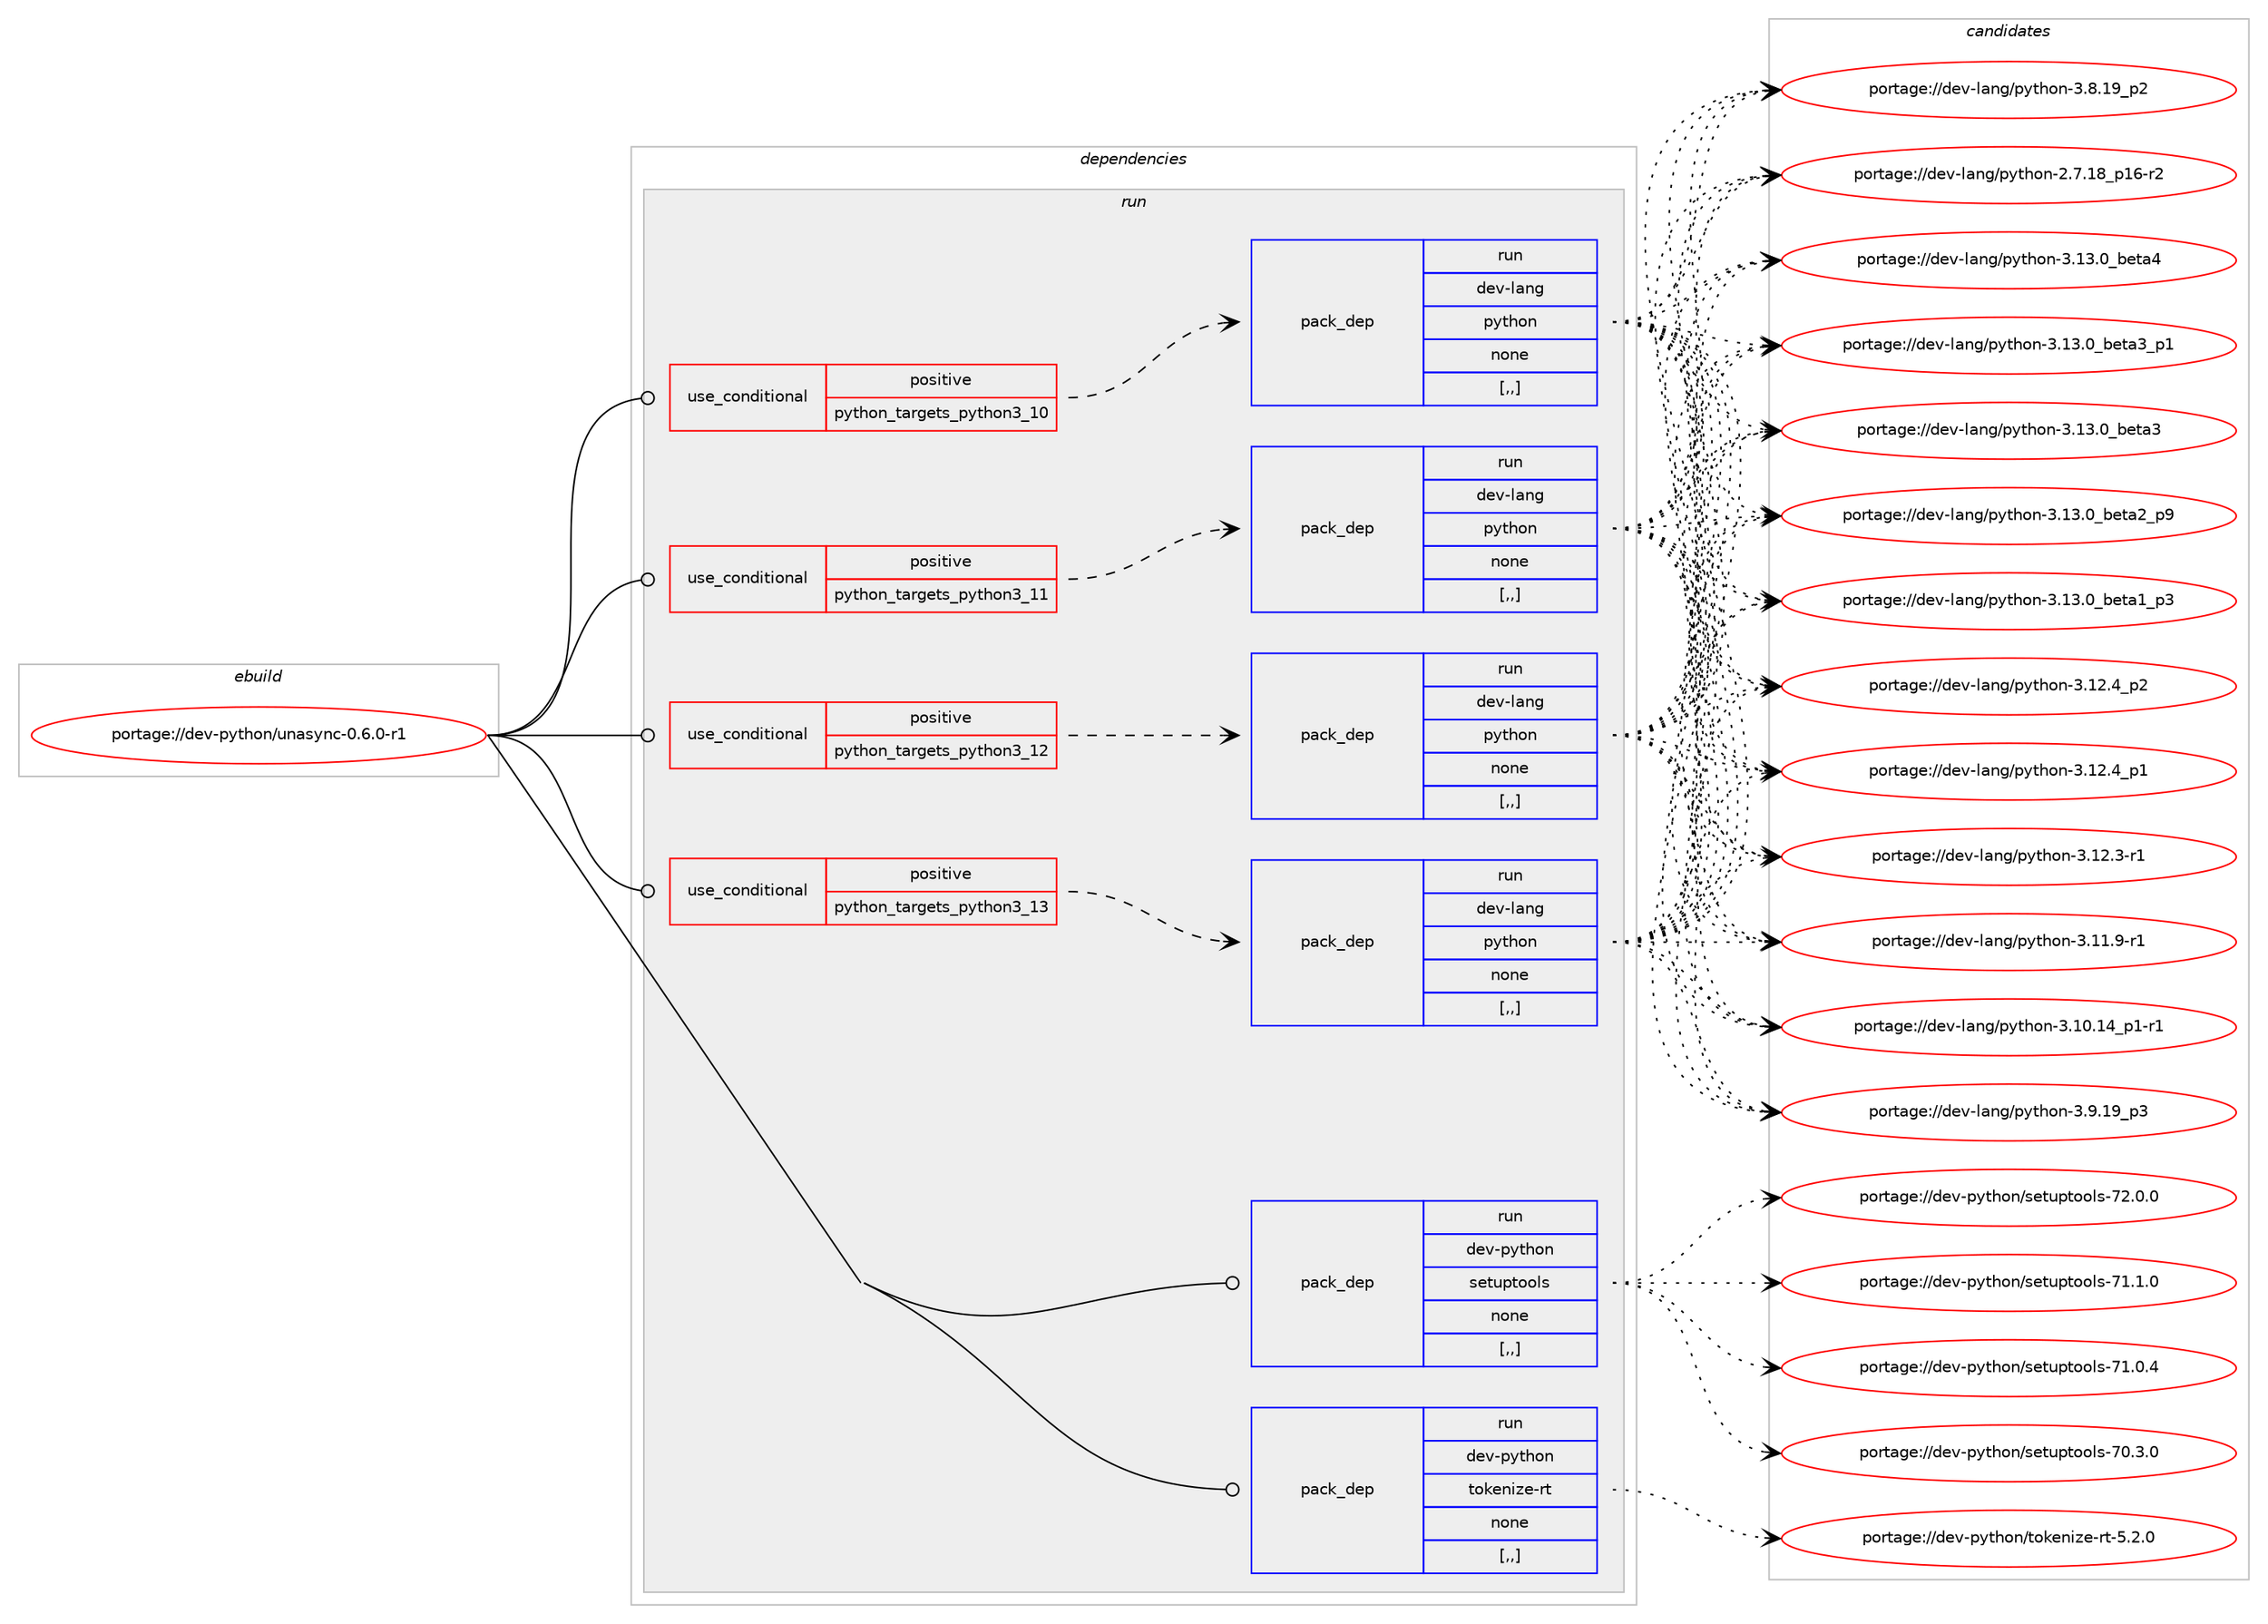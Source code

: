 digraph prolog {

# *************
# Graph options
# *************

newrank=true;
concentrate=true;
compound=true;
graph [rankdir=LR,fontname=Helvetica,fontsize=10,ranksep=1.5];#, ranksep=2.5, nodesep=0.2];
edge  [arrowhead=vee];
node  [fontname=Helvetica,fontsize=10];

# **********
# The ebuild
# **********

subgraph cluster_leftcol {
color=gray;
label=<<i>ebuild</i>>;
id [label="portage://dev-python/unasync-0.6.0-r1", color=red, width=4, href="../dev-python/unasync-0.6.0-r1.svg"];
}

# ****************
# The dependencies
# ****************

subgraph cluster_midcol {
color=gray;
label=<<i>dependencies</i>>;
subgraph cluster_compile {
fillcolor="#eeeeee";
style=filled;
label=<<i>compile</i>>;
}
subgraph cluster_compileandrun {
fillcolor="#eeeeee";
style=filled;
label=<<i>compile and run</i>>;
}
subgraph cluster_run {
fillcolor="#eeeeee";
style=filled;
label=<<i>run</i>>;
subgraph cond40923 {
dependency166852 [label=<<TABLE BORDER="0" CELLBORDER="1" CELLSPACING="0" CELLPADDING="4"><TR><TD ROWSPAN="3" CELLPADDING="10">use_conditional</TD></TR><TR><TD>positive</TD></TR><TR><TD>python_targets_python3_10</TD></TR></TABLE>>, shape=none, color=red];
subgraph pack124656 {
dependency166853 [label=<<TABLE BORDER="0" CELLBORDER="1" CELLSPACING="0" CELLPADDING="4" WIDTH="220"><TR><TD ROWSPAN="6" CELLPADDING="30">pack_dep</TD></TR><TR><TD WIDTH="110">run</TD></TR><TR><TD>dev-lang</TD></TR><TR><TD>python</TD></TR><TR><TD>none</TD></TR><TR><TD>[,,]</TD></TR></TABLE>>, shape=none, color=blue];
}
dependency166852:e -> dependency166853:w [weight=20,style="dashed",arrowhead="vee"];
}
id:e -> dependency166852:w [weight=20,style="solid",arrowhead="odot"];
subgraph cond40924 {
dependency166854 [label=<<TABLE BORDER="0" CELLBORDER="1" CELLSPACING="0" CELLPADDING="4"><TR><TD ROWSPAN="3" CELLPADDING="10">use_conditional</TD></TR><TR><TD>positive</TD></TR><TR><TD>python_targets_python3_11</TD></TR></TABLE>>, shape=none, color=red];
subgraph pack124657 {
dependency166855 [label=<<TABLE BORDER="0" CELLBORDER="1" CELLSPACING="0" CELLPADDING="4" WIDTH="220"><TR><TD ROWSPAN="6" CELLPADDING="30">pack_dep</TD></TR><TR><TD WIDTH="110">run</TD></TR><TR><TD>dev-lang</TD></TR><TR><TD>python</TD></TR><TR><TD>none</TD></TR><TR><TD>[,,]</TD></TR></TABLE>>, shape=none, color=blue];
}
dependency166854:e -> dependency166855:w [weight=20,style="dashed",arrowhead="vee"];
}
id:e -> dependency166854:w [weight=20,style="solid",arrowhead="odot"];
subgraph cond40925 {
dependency166856 [label=<<TABLE BORDER="0" CELLBORDER="1" CELLSPACING="0" CELLPADDING="4"><TR><TD ROWSPAN="3" CELLPADDING="10">use_conditional</TD></TR><TR><TD>positive</TD></TR><TR><TD>python_targets_python3_12</TD></TR></TABLE>>, shape=none, color=red];
subgraph pack124658 {
dependency166857 [label=<<TABLE BORDER="0" CELLBORDER="1" CELLSPACING="0" CELLPADDING="4" WIDTH="220"><TR><TD ROWSPAN="6" CELLPADDING="30">pack_dep</TD></TR><TR><TD WIDTH="110">run</TD></TR><TR><TD>dev-lang</TD></TR><TR><TD>python</TD></TR><TR><TD>none</TD></TR><TR><TD>[,,]</TD></TR></TABLE>>, shape=none, color=blue];
}
dependency166856:e -> dependency166857:w [weight=20,style="dashed",arrowhead="vee"];
}
id:e -> dependency166856:w [weight=20,style="solid",arrowhead="odot"];
subgraph cond40926 {
dependency166858 [label=<<TABLE BORDER="0" CELLBORDER="1" CELLSPACING="0" CELLPADDING="4"><TR><TD ROWSPAN="3" CELLPADDING="10">use_conditional</TD></TR><TR><TD>positive</TD></TR><TR><TD>python_targets_python3_13</TD></TR></TABLE>>, shape=none, color=red];
subgraph pack124659 {
dependency166859 [label=<<TABLE BORDER="0" CELLBORDER="1" CELLSPACING="0" CELLPADDING="4" WIDTH="220"><TR><TD ROWSPAN="6" CELLPADDING="30">pack_dep</TD></TR><TR><TD WIDTH="110">run</TD></TR><TR><TD>dev-lang</TD></TR><TR><TD>python</TD></TR><TR><TD>none</TD></TR><TR><TD>[,,]</TD></TR></TABLE>>, shape=none, color=blue];
}
dependency166858:e -> dependency166859:w [weight=20,style="dashed",arrowhead="vee"];
}
id:e -> dependency166858:w [weight=20,style="solid",arrowhead="odot"];
subgraph pack124660 {
dependency166860 [label=<<TABLE BORDER="0" CELLBORDER="1" CELLSPACING="0" CELLPADDING="4" WIDTH="220"><TR><TD ROWSPAN="6" CELLPADDING="30">pack_dep</TD></TR><TR><TD WIDTH="110">run</TD></TR><TR><TD>dev-python</TD></TR><TR><TD>setuptools</TD></TR><TR><TD>none</TD></TR><TR><TD>[,,]</TD></TR></TABLE>>, shape=none, color=blue];
}
id:e -> dependency166860:w [weight=20,style="solid",arrowhead="odot"];
subgraph pack124661 {
dependency166861 [label=<<TABLE BORDER="0" CELLBORDER="1" CELLSPACING="0" CELLPADDING="4" WIDTH="220"><TR><TD ROWSPAN="6" CELLPADDING="30">pack_dep</TD></TR><TR><TD WIDTH="110">run</TD></TR><TR><TD>dev-python</TD></TR><TR><TD>tokenize-rt</TD></TR><TR><TD>none</TD></TR><TR><TD>[,,]</TD></TR></TABLE>>, shape=none, color=blue];
}
id:e -> dependency166861:w [weight=20,style="solid",arrowhead="odot"];
}
}

# **************
# The candidates
# **************

subgraph cluster_choices {
rank=same;
color=gray;
label=<<i>candidates</i>>;

subgraph choice124656 {
color=black;
nodesep=1;
choice1001011184510897110103471121211161041111104551464951464895981011169752 [label="portage://dev-lang/python-3.13.0_beta4", color=red, width=4,href="../dev-lang/python-3.13.0_beta4.svg"];
choice10010111845108971101034711212111610411111045514649514648959810111697519511249 [label="portage://dev-lang/python-3.13.0_beta3_p1", color=red, width=4,href="../dev-lang/python-3.13.0_beta3_p1.svg"];
choice1001011184510897110103471121211161041111104551464951464895981011169751 [label="portage://dev-lang/python-3.13.0_beta3", color=red, width=4,href="../dev-lang/python-3.13.0_beta3.svg"];
choice10010111845108971101034711212111610411111045514649514648959810111697509511257 [label="portage://dev-lang/python-3.13.0_beta2_p9", color=red, width=4,href="../dev-lang/python-3.13.0_beta2_p9.svg"];
choice10010111845108971101034711212111610411111045514649514648959810111697499511251 [label="portage://dev-lang/python-3.13.0_beta1_p3", color=red, width=4,href="../dev-lang/python-3.13.0_beta1_p3.svg"];
choice100101118451089711010347112121116104111110455146495046529511250 [label="portage://dev-lang/python-3.12.4_p2", color=red, width=4,href="../dev-lang/python-3.12.4_p2.svg"];
choice100101118451089711010347112121116104111110455146495046529511249 [label="portage://dev-lang/python-3.12.4_p1", color=red, width=4,href="../dev-lang/python-3.12.4_p1.svg"];
choice100101118451089711010347112121116104111110455146495046514511449 [label="portage://dev-lang/python-3.12.3-r1", color=red, width=4,href="../dev-lang/python-3.12.3-r1.svg"];
choice100101118451089711010347112121116104111110455146494946574511449 [label="portage://dev-lang/python-3.11.9-r1", color=red, width=4,href="../dev-lang/python-3.11.9-r1.svg"];
choice100101118451089711010347112121116104111110455146494846495295112494511449 [label="portage://dev-lang/python-3.10.14_p1-r1", color=red, width=4,href="../dev-lang/python-3.10.14_p1-r1.svg"];
choice100101118451089711010347112121116104111110455146574649579511251 [label="portage://dev-lang/python-3.9.19_p3", color=red, width=4,href="../dev-lang/python-3.9.19_p3.svg"];
choice100101118451089711010347112121116104111110455146564649579511250 [label="portage://dev-lang/python-3.8.19_p2", color=red, width=4,href="../dev-lang/python-3.8.19_p2.svg"];
choice100101118451089711010347112121116104111110455046554649569511249544511450 [label="portage://dev-lang/python-2.7.18_p16-r2", color=red, width=4,href="../dev-lang/python-2.7.18_p16-r2.svg"];
dependency166853:e -> choice1001011184510897110103471121211161041111104551464951464895981011169752:w [style=dotted,weight="100"];
dependency166853:e -> choice10010111845108971101034711212111610411111045514649514648959810111697519511249:w [style=dotted,weight="100"];
dependency166853:e -> choice1001011184510897110103471121211161041111104551464951464895981011169751:w [style=dotted,weight="100"];
dependency166853:e -> choice10010111845108971101034711212111610411111045514649514648959810111697509511257:w [style=dotted,weight="100"];
dependency166853:e -> choice10010111845108971101034711212111610411111045514649514648959810111697499511251:w [style=dotted,weight="100"];
dependency166853:e -> choice100101118451089711010347112121116104111110455146495046529511250:w [style=dotted,weight="100"];
dependency166853:e -> choice100101118451089711010347112121116104111110455146495046529511249:w [style=dotted,weight="100"];
dependency166853:e -> choice100101118451089711010347112121116104111110455146495046514511449:w [style=dotted,weight="100"];
dependency166853:e -> choice100101118451089711010347112121116104111110455146494946574511449:w [style=dotted,weight="100"];
dependency166853:e -> choice100101118451089711010347112121116104111110455146494846495295112494511449:w [style=dotted,weight="100"];
dependency166853:e -> choice100101118451089711010347112121116104111110455146574649579511251:w [style=dotted,weight="100"];
dependency166853:e -> choice100101118451089711010347112121116104111110455146564649579511250:w [style=dotted,weight="100"];
dependency166853:e -> choice100101118451089711010347112121116104111110455046554649569511249544511450:w [style=dotted,weight="100"];
}
subgraph choice124657 {
color=black;
nodesep=1;
choice1001011184510897110103471121211161041111104551464951464895981011169752 [label="portage://dev-lang/python-3.13.0_beta4", color=red, width=4,href="../dev-lang/python-3.13.0_beta4.svg"];
choice10010111845108971101034711212111610411111045514649514648959810111697519511249 [label="portage://dev-lang/python-3.13.0_beta3_p1", color=red, width=4,href="../dev-lang/python-3.13.0_beta3_p1.svg"];
choice1001011184510897110103471121211161041111104551464951464895981011169751 [label="portage://dev-lang/python-3.13.0_beta3", color=red, width=4,href="../dev-lang/python-3.13.0_beta3.svg"];
choice10010111845108971101034711212111610411111045514649514648959810111697509511257 [label="portage://dev-lang/python-3.13.0_beta2_p9", color=red, width=4,href="../dev-lang/python-3.13.0_beta2_p9.svg"];
choice10010111845108971101034711212111610411111045514649514648959810111697499511251 [label="portage://dev-lang/python-3.13.0_beta1_p3", color=red, width=4,href="../dev-lang/python-3.13.0_beta1_p3.svg"];
choice100101118451089711010347112121116104111110455146495046529511250 [label="portage://dev-lang/python-3.12.4_p2", color=red, width=4,href="../dev-lang/python-3.12.4_p2.svg"];
choice100101118451089711010347112121116104111110455146495046529511249 [label="portage://dev-lang/python-3.12.4_p1", color=red, width=4,href="../dev-lang/python-3.12.4_p1.svg"];
choice100101118451089711010347112121116104111110455146495046514511449 [label="portage://dev-lang/python-3.12.3-r1", color=red, width=4,href="../dev-lang/python-3.12.3-r1.svg"];
choice100101118451089711010347112121116104111110455146494946574511449 [label="portage://dev-lang/python-3.11.9-r1", color=red, width=4,href="../dev-lang/python-3.11.9-r1.svg"];
choice100101118451089711010347112121116104111110455146494846495295112494511449 [label="portage://dev-lang/python-3.10.14_p1-r1", color=red, width=4,href="../dev-lang/python-3.10.14_p1-r1.svg"];
choice100101118451089711010347112121116104111110455146574649579511251 [label="portage://dev-lang/python-3.9.19_p3", color=red, width=4,href="../dev-lang/python-3.9.19_p3.svg"];
choice100101118451089711010347112121116104111110455146564649579511250 [label="portage://dev-lang/python-3.8.19_p2", color=red, width=4,href="../dev-lang/python-3.8.19_p2.svg"];
choice100101118451089711010347112121116104111110455046554649569511249544511450 [label="portage://dev-lang/python-2.7.18_p16-r2", color=red, width=4,href="../dev-lang/python-2.7.18_p16-r2.svg"];
dependency166855:e -> choice1001011184510897110103471121211161041111104551464951464895981011169752:w [style=dotted,weight="100"];
dependency166855:e -> choice10010111845108971101034711212111610411111045514649514648959810111697519511249:w [style=dotted,weight="100"];
dependency166855:e -> choice1001011184510897110103471121211161041111104551464951464895981011169751:w [style=dotted,weight="100"];
dependency166855:e -> choice10010111845108971101034711212111610411111045514649514648959810111697509511257:w [style=dotted,weight="100"];
dependency166855:e -> choice10010111845108971101034711212111610411111045514649514648959810111697499511251:w [style=dotted,weight="100"];
dependency166855:e -> choice100101118451089711010347112121116104111110455146495046529511250:w [style=dotted,weight="100"];
dependency166855:e -> choice100101118451089711010347112121116104111110455146495046529511249:w [style=dotted,weight="100"];
dependency166855:e -> choice100101118451089711010347112121116104111110455146495046514511449:w [style=dotted,weight="100"];
dependency166855:e -> choice100101118451089711010347112121116104111110455146494946574511449:w [style=dotted,weight="100"];
dependency166855:e -> choice100101118451089711010347112121116104111110455146494846495295112494511449:w [style=dotted,weight="100"];
dependency166855:e -> choice100101118451089711010347112121116104111110455146574649579511251:w [style=dotted,weight="100"];
dependency166855:e -> choice100101118451089711010347112121116104111110455146564649579511250:w [style=dotted,weight="100"];
dependency166855:e -> choice100101118451089711010347112121116104111110455046554649569511249544511450:w [style=dotted,weight="100"];
}
subgraph choice124658 {
color=black;
nodesep=1;
choice1001011184510897110103471121211161041111104551464951464895981011169752 [label="portage://dev-lang/python-3.13.0_beta4", color=red, width=4,href="../dev-lang/python-3.13.0_beta4.svg"];
choice10010111845108971101034711212111610411111045514649514648959810111697519511249 [label="portage://dev-lang/python-3.13.0_beta3_p1", color=red, width=4,href="../dev-lang/python-3.13.0_beta3_p1.svg"];
choice1001011184510897110103471121211161041111104551464951464895981011169751 [label="portage://dev-lang/python-3.13.0_beta3", color=red, width=4,href="../dev-lang/python-3.13.0_beta3.svg"];
choice10010111845108971101034711212111610411111045514649514648959810111697509511257 [label="portage://dev-lang/python-3.13.0_beta2_p9", color=red, width=4,href="../dev-lang/python-3.13.0_beta2_p9.svg"];
choice10010111845108971101034711212111610411111045514649514648959810111697499511251 [label="portage://dev-lang/python-3.13.0_beta1_p3", color=red, width=4,href="../dev-lang/python-3.13.0_beta1_p3.svg"];
choice100101118451089711010347112121116104111110455146495046529511250 [label="portage://dev-lang/python-3.12.4_p2", color=red, width=4,href="../dev-lang/python-3.12.4_p2.svg"];
choice100101118451089711010347112121116104111110455146495046529511249 [label="portage://dev-lang/python-3.12.4_p1", color=red, width=4,href="../dev-lang/python-3.12.4_p1.svg"];
choice100101118451089711010347112121116104111110455146495046514511449 [label="portage://dev-lang/python-3.12.3-r1", color=red, width=4,href="../dev-lang/python-3.12.3-r1.svg"];
choice100101118451089711010347112121116104111110455146494946574511449 [label="portage://dev-lang/python-3.11.9-r1", color=red, width=4,href="../dev-lang/python-3.11.9-r1.svg"];
choice100101118451089711010347112121116104111110455146494846495295112494511449 [label="portage://dev-lang/python-3.10.14_p1-r1", color=red, width=4,href="../dev-lang/python-3.10.14_p1-r1.svg"];
choice100101118451089711010347112121116104111110455146574649579511251 [label="portage://dev-lang/python-3.9.19_p3", color=red, width=4,href="../dev-lang/python-3.9.19_p3.svg"];
choice100101118451089711010347112121116104111110455146564649579511250 [label="portage://dev-lang/python-3.8.19_p2", color=red, width=4,href="../dev-lang/python-3.8.19_p2.svg"];
choice100101118451089711010347112121116104111110455046554649569511249544511450 [label="portage://dev-lang/python-2.7.18_p16-r2", color=red, width=4,href="../dev-lang/python-2.7.18_p16-r2.svg"];
dependency166857:e -> choice1001011184510897110103471121211161041111104551464951464895981011169752:w [style=dotted,weight="100"];
dependency166857:e -> choice10010111845108971101034711212111610411111045514649514648959810111697519511249:w [style=dotted,weight="100"];
dependency166857:e -> choice1001011184510897110103471121211161041111104551464951464895981011169751:w [style=dotted,weight="100"];
dependency166857:e -> choice10010111845108971101034711212111610411111045514649514648959810111697509511257:w [style=dotted,weight="100"];
dependency166857:e -> choice10010111845108971101034711212111610411111045514649514648959810111697499511251:w [style=dotted,weight="100"];
dependency166857:e -> choice100101118451089711010347112121116104111110455146495046529511250:w [style=dotted,weight="100"];
dependency166857:e -> choice100101118451089711010347112121116104111110455146495046529511249:w [style=dotted,weight="100"];
dependency166857:e -> choice100101118451089711010347112121116104111110455146495046514511449:w [style=dotted,weight="100"];
dependency166857:e -> choice100101118451089711010347112121116104111110455146494946574511449:w [style=dotted,weight="100"];
dependency166857:e -> choice100101118451089711010347112121116104111110455146494846495295112494511449:w [style=dotted,weight="100"];
dependency166857:e -> choice100101118451089711010347112121116104111110455146574649579511251:w [style=dotted,weight="100"];
dependency166857:e -> choice100101118451089711010347112121116104111110455146564649579511250:w [style=dotted,weight="100"];
dependency166857:e -> choice100101118451089711010347112121116104111110455046554649569511249544511450:w [style=dotted,weight="100"];
}
subgraph choice124659 {
color=black;
nodesep=1;
choice1001011184510897110103471121211161041111104551464951464895981011169752 [label="portage://dev-lang/python-3.13.0_beta4", color=red, width=4,href="../dev-lang/python-3.13.0_beta4.svg"];
choice10010111845108971101034711212111610411111045514649514648959810111697519511249 [label="portage://dev-lang/python-3.13.0_beta3_p1", color=red, width=4,href="../dev-lang/python-3.13.0_beta3_p1.svg"];
choice1001011184510897110103471121211161041111104551464951464895981011169751 [label="portage://dev-lang/python-3.13.0_beta3", color=red, width=4,href="../dev-lang/python-3.13.0_beta3.svg"];
choice10010111845108971101034711212111610411111045514649514648959810111697509511257 [label="portage://dev-lang/python-3.13.0_beta2_p9", color=red, width=4,href="../dev-lang/python-3.13.0_beta2_p9.svg"];
choice10010111845108971101034711212111610411111045514649514648959810111697499511251 [label="portage://dev-lang/python-3.13.0_beta1_p3", color=red, width=4,href="../dev-lang/python-3.13.0_beta1_p3.svg"];
choice100101118451089711010347112121116104111110455146495046529511250 [label="portage://dev-lang/python-3.12.4_p2", color=red, width=4,href="../dev-lang/python-3.12.4_p2.svg"];
choice100101118451089711010347112121116104111110455146495046529511249 [label="portage://dev-lang/python-3.12.4_p1", color=red, width=4,href="../dev-lang/python-3.12.4_p1.svg"];
choice100101118451089711010347112121116104111110455146495046514511449 [label="portage://dev-lang/python-3.12.3-r1", color=red, width=4,href="../dev-lang/python-3.12.3-r1.svg"];
choice100101118451089711010347112121116104111110455146494946574511449 [label="portage://dev-lang/python-3.11.9-r1", color=red, width=4,href="../dev-lang/python-3.11.9-r1.svg"];
choice100101118451089711010347112121116104111110455146494846495295112494511449 [label="portage://dev-lang/python-3.10.14_p1-r1", color=red, width=4,href="../dev-lang/python-3.10.14_p1-r1.svg"];
choice100101118451089711010347112121116104111110455146574649579511251 [label="portage://dev-lang/python-3.9.19_p3", color=red, width=4,href="../dev-lang/python-3.9.19_p3.svg"];
choice100101118451089711010347112121116104111110455146564649579511250 [label="portage://dev-lang/python-3.8.19_p2", color=red, width=4,href="../dev-lang/python-3.8.19_p2.svg"];
choice100101118451089711010347112121116104111110455046554649569511249544511450 [label="portage://dev-lang/python-2.7.18_p16-r2", color=red, width=4,href="../dev-lang/python-2.7.18_p16-r2.svg"];
dependency166859:e -> choice1001011184510897110103471121211161041111104551464951464895981011169752:w [style=dotted,weight="100"];
dependency166859:e -> choice10010111845108971101034711212111610411111045514649514648959810111697519511249:w [style=dotted,weight="100"];
dependency166859:e -> choice1001011184510897110103471121211161041111104551464951464895981011169751:w [style=dotted,weight="100"];
dependency166859:e -> choice10010111845108971101034711212111610411111045514649514648959810111697509511257:w [style=dotted,weight="100"];
dependency166859:e -> choice10010111845108971101034711212111610411111045514649514648959810111697499511251:w [style=dotted,weight="100"];
dependency166859:e -> choice100101118451089711010347112121116104111110455146495046529511250:w [style=dotted,weight="100"];
dependency166859:e -> choice100101118451089711010347112121116104111110455146495046529511249:w [style=dotted,weight="100"];
dependency166859:e -> choice100101118451089711010347112121116104111110455146495046514511449:w [style=dotted,weight="100"];
dependency166859:e -> choice100101118451089711010347112121116104111110455146494946574511449:w [style=dotted,weight="100"];
dependency166859:e -> choice100101118451089711010347112121116104111110455146494846495295112494511449:w [style=dotted,weight="100"];
dependency166859:e -> choice100101118451089711010347112121116104111110455146574649579511251:w [style=dotted,weight="100"];
dependency166859:e -> choice100101118451089711010347112121116104111110455146564649579511250:w [style=dotted,weight="100"];
dependency166859:e -> choice100101118451089711010347112121116104111110455046554649569511249544511450:w [style=dotted,weight="100"];
}
subgraph choice124660 {
color=black;
nodesep=1;
choice100101118451121211161041111104711510111611711211611111110811545555046484648 [label="portage://dev-python/setuptools-72.0.0", color=red, width=4,href="../dev-python/setuptools-72.0.0.svg"];
choice100101118451121211161041111104711510111611711211611111110811545554946494648 [label="portage://dev-python/setuptools-71.1.0", color=red, width=4,href="../dev-python/setuptools-71.1.0.svg"];
choice100101118451121211161041111104711510111611711211611111110811545554946484652 [label="portage://dev-python/setuptools-71.0.4", color=red, width=4,href="../dev-python/setuptools-71.0.4.svg"];
choice100101118451121211161041111104711510111611711211611111110811545554846514648 [label="portage://dev-python/setuptools-70.3.0", color=red, width=4,href="../dev-python/setuptools-70.3.0.svg"];
dependency166860:e -> choice100101118451121211161041111104711510111611711211611111110811545555046484648:w [style=dotted,weight="100"];
dependency166860:e -> choice100101118451121211161041111104711510111611711211611111110811545554946494648:w [style=dotted,weight="100"];
dependency166860:e -> choice100101118451121211161041111104711510111611711211611111110811545554946484652:w [style=dotted,weight="100"];
dependency166860:e -> choice100101118451121211161041111104711510111611711211611111110811545554846514648:w [style=dotted,weight="100"];
}
subgraph choice124661 {
color=black;
nodesep=1;
choice100101118451121211161041111104711611110710111010512210145114116455346504648 [label="portage://dev-python/tokenize-rt-5.2.0", color=red, width=4,href="../dev-python/tokenize-rt-5.2.0.svg"];
dependency166861:e -> choice100101118451121211161041111104711611110710111010512210145114116455346504648:w [style=dotted,weight="100"];
}
}

}
